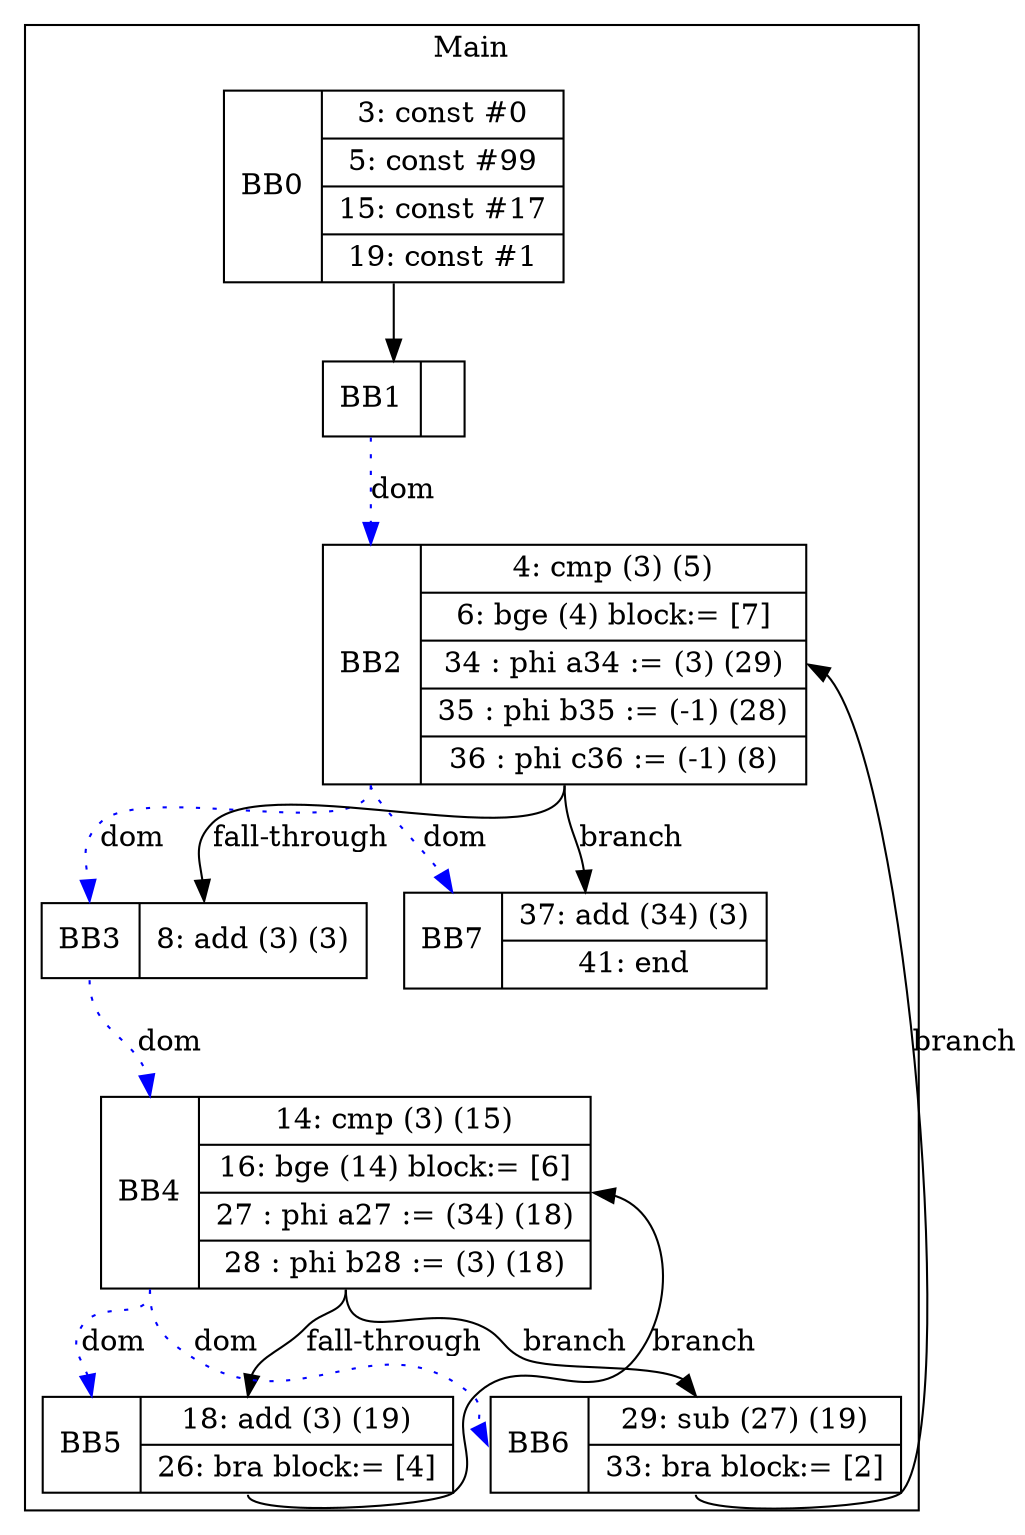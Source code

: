 digraph G {
node [shape=record];
subgraph cluster_main{
label = "Main";
BB0 [shape=record, label="<b>BB0|{3: const #0|5: const #99|15: const #17|19: const #1}"];
BB1 [shape=record, label="<b>BB1|}"];
BB2 [shape=record, label="<b>BB2|{4: cmp (3) (5)|6: bge (4) block:= [7]|34 : phi a34 := (3) (29)|35 : phi b35 := (-1) (28)|36 : phi c36 := (-1) (8)}"];
BB3 [shape=record, label="<b>BB3|{8: add (3) (3)}"];
BB4 [shape=record, label="<b>BB4|{14: cmp (3) (15)|16: bge (14) block:= [6]|27 : phi a27 := (34) (18)|28 : phi b28 := (3) (18)}"];
BB5 [shape=record, label="<b>BB5|{18: add (3) (19)|26: bra block:= [4]}"];
BB6 [shape=record, label="<b>BB6|{29: sub (27) (19)|33: bra block:= [2]}"];
BB7 [shape=record, label="<b>BB7|{37: add (34) (3)|41: end}"];
}
BB0:s -> BB1:n ;
BB1:b -> BB2:b [color=blue, style=dotted, label="dom"];
BB3:b -> BB4:b [color=blue, style=dotted, label="dom"];
BB2:b -> BB7:b [color=blue, style=dotted, label="dom"];
BB4:b -> BB6:b [color=blue, style=dotted, label="dom"];
BB2:b -> BB3:b [color=blue, style=dotted, label="dom"];
BB4:b -> BB5:b [color=blue, style=dotted, label="dom"];
BB4:s -> BB6:n [label="branch"];
BB2:s -> BB7:n [label="branch"];
BB6:s -> BB2:e [label="branch"];
BB5:s -> BB4:e [label="branch"];
BB2:s -> BB3:n [label="fall-through"];
BB4:s -> BB5:n [label="fall-through"];
}
